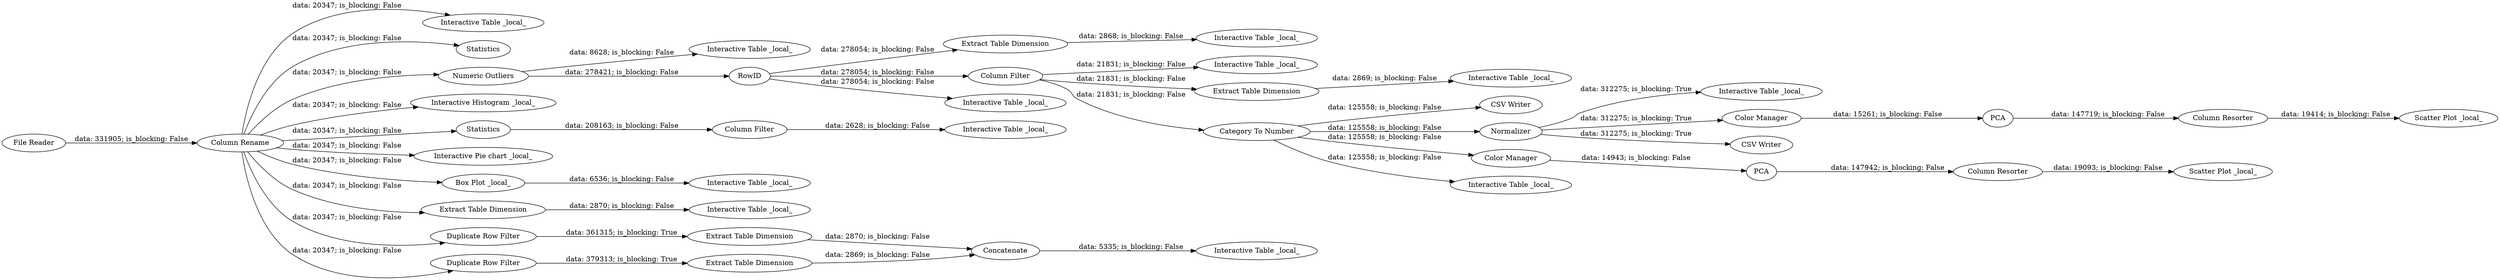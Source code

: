 digraph {
	"-3520371413563983517_15" [label="Interactive Table _local_"]
	"-3520371413563983517_42" [label="Extract Table Dimension"]
	"-3520371413563983517_74" [label="CSV Writer"]
	"-3520371413563983517_72" [label="Interactive Table _local_"]
	"-3520371413563983517_62" [label="Interactive Table _local_"]
	"-3520371413563983517_1" [label="File Reader"]
	"-3520371413563983517_70" [label="Scatter Plot _local_"]
	"-3520371413563983517_69" [label="Column Resorter"]
	"-3520371413563983517_37" [label="Extract Table Dimension"]
	"-3520371413563983517_64" [label=PCA]
	"-3520371413563983517_35" [label="Column Rename"]
	"-3520371413563983517_63" [label=Normalizer]
	"-3520371413563983517_47" [label="Extract Table Dimension"]
	"-3520371413563983517_8" [label=Statistics]
	"-3520371413563983517_58" [label="Interactive Table _local_"]
	"-3520371413563983517_68" [label="Column Resorter"]
	"-3520371413563983517_45" [label="Interactive Table _local_"]
	"-3520371413563983517_53" [label="Interactive Table _local_"]
	"-3520371413563983517_67" [label="Color Manager"]
	"-3520371413563983517_61" [label="Extract Table Dimension"]
	"-3520371413563983517_10" [label="Numeric Outliers"]
	"-3520371413563983517_40" [label="Interactive Table _local_"]
	"-3520371413563983517_65" [label=PCA]
	"-3520371413563983517_31" [label="Column Filter"]
	"-3520371413563983517_5" [label="Interactive Histogram _local_"]
	"-3520371413563983517_30" [label=Statistics]
	"-3520371413563983517_4" [label="Interactive Pie chart _local_"]
	"-3520371413563983517_16" [label=RowID]
	"-3520371413563983517_55" [label="Category To Number"]
	"-3520371413563983517_60" [label="Column Filter"]
	"-3520371413563983517_46" [label="Box Plot _local_"]
	"-3520371413563983517_49" [label="Extract Table Dimension"]
	"-3520371413563983517_71" [label="Scatter Plot _local_"]
	"-3520371413563983517_50" [label="Interactive Table _local_"]
	"-3520371413563983517_66" [label="Color Manager"]
	"-3520371413563983517_52" [label="Interactive Table _local_"]
	"-3520371413563983517_54" [label="Interactive Table _local_"]
	"-3520371413563983517_48" [label="Interactive Table _local_"]
	"-3520371413563983517_34" [label="Interactive Table _local_"]
	"-3520371413563983517_36" [label="Duplicate Row Filter"]
	"-3520371413563983517_41" [label="Duplicate Row Filter"]
	"-3520371413563983517_73" [label="CSV Writer"]
	"-3520371413563983517_39" [label=Concatenate]
	"-3520371413563983517_61" -> "-3520371413563983517_62" [label="data: 2869; is_blocking: False"]
	"-3520371413563983517_35" -> "-3520371413563983517_36" [label="data: 20347; is_blocking: False"]
	"-3520371413563983517_1" -> "-3520371413563983517_35" [label="data: 331905; is_blocking: False"]
	"-3520371413563983517_69" -> "-3520371413563983517_71" [label="data: 19093; is_blocking: False"]
	"-3520371413563983517_35" -> "-3520371413563983517_8" [label="data: 20347; is_blocking: False"]
	"-3520371413563983517_37" -> "-3520371413563983517_39" [label="data: 2869; is_blocking: False"]
	"-3520371413563983517_63" -> "-3520371413563983517_66" [label="data: 312275; is_blocking: True"]
	"-3520371413563983517_60" -> "-3520371413563983517_55" [label="data: 21831; is_blocking: False"]
	"-3520371413563983517_55" -> "-3520371413563983517_63" [label="data: 125558; is_blocking: False"]
	"-3520371413563983517_36" -> "-3520371413563983517_42" [label="data: 361315; is_blocking: True"]
	"-3520371413563983517_49" -> "-3520371413563983517_50" [label="data: 2870; is_blocking: False"]
	"-3520371413563983517_55" -> "-3520371413563983517_67" [label="data: 125558; is_blocking: False"]
	"-3520371413563983517_30" -> "-3520371413563983517_31" [label="data: 208163; is_blocking: False"]
	"-3520371413563983517_68" -> "-3520371413563983517_70" [label="data: 19414; is_blocking: False"]
	"-3520371413563983517_63" -> "-3520371413563983517_73" [label="data: 312275; is_blocking: True"]
	"-3520371413563983517_60" -> "-3520371413563983517_58" [label="data: 21831; is_blocking: False"]
	"-3520371413563983517_46" -> "-3520371413563983517_45" [label="data: 6536; is_blocking: False"]
	"-3520371413563983517_47" -> "-3520371413563983517_48" [label="data: 2868; is_blocking: False"]
	"-3520371413563983517_35" -> "-3520371413563983517_41" [label="data: 20347; is_blocking: False"]
	"-3520371413563983517_10" -> "-3520371413563983517_16" [label="data: 278421; is_blocking: False"]
	"-3520371413563983517_16" -> "-3520371413563983517_54" [label="data: 278054; is_blocking: False"]
	"-3520371413563983517_10" -> "-3520371413563983517_53" [label="data: 8628; is_blocking: False"]
	"-3520371413563983517_31" -> "-3520371413563983517_34" [label="data: 2628; is_blocking: False"]
	"-3520371413563983517_63" -> "-3520371413563983517_72" [label="data: 312275; is_blocking: True"]
	"-3520371413563983517_64" -> "-3520371413563983517_68" [label="data: 147719; is_blocking: False"]
	"-3520371413563983517_66" -> "-3520371413563983517_64" [label="data: 15261; is_blocking: False"]
	"-3520371413563983517_35" -> "-3520371413563983517_30" [label="data: 20347; is_blocking: False"]
	"-3520371413563983517_35" -> "-3520371413563983517_49" [label="data: 20347; is_blocking: False"]
	"-3520371413563983517_35" -> "-3520371413563983517_15" [label="data: 20347; is_blocking: False"]
	"-3520371413563983517_42" -> "-3520371413563983517_39" [label="data: 2870; is_blocking: False"]
	"-3520371413563983517_35" -> "-3520371413563983517_4" [label="data: 20347; is_blocking: False"]
	"-3520371413563983517_35" -> "-3520371413563983517_46" [label="data: 20347; is_blocking: False"]
	"-3520371413563983517_65" -> "-3520371413563983517_69" [label="data: 147942; is_blocking: False"]
	"-3520371413563983517_16" -> "-3520371413563983517_60" [label="data: 278054; is_blocking: False"]
	"-3520371413563983517_60" -> "-3520371413563983517_61" [label="data: 21831; is_blocking: False"]
	"-3520371413563983517_35" -> "-3520371413563983517_10" [label="data: 20347; is_blocking: False"]
	"-3520371413563983517_16" -> "-3520371413563983517_47" [label="data: 278054; is_blocking: False"]
	"-3520371413563983517_41" -> "-3520371413563983517_37" [label="data: 379313; is_blocking: True"]
	"-3520371413563983517_67" -> "-3520371413563983517_65" [label="data: 14943; is_blocking: False"]
	"-3520371413563983517_55" -> "-3520371413563983517_74" [label="data: 125558; is_blocking: False"]
	"-3520371413563983517_39" -> "-3520371413563983517_40" [label="data: 5335; is_blocking: False"]
	"-3520371413563983517_35" -> "-3520371413563983517_5" [label="data: 20347; is_blocking: False"]
	"-3520371413563983517_55" -> "-3520371413563983517_52" [label="data: 125558; is_blocking: False"]
	rankdir=LR
}
